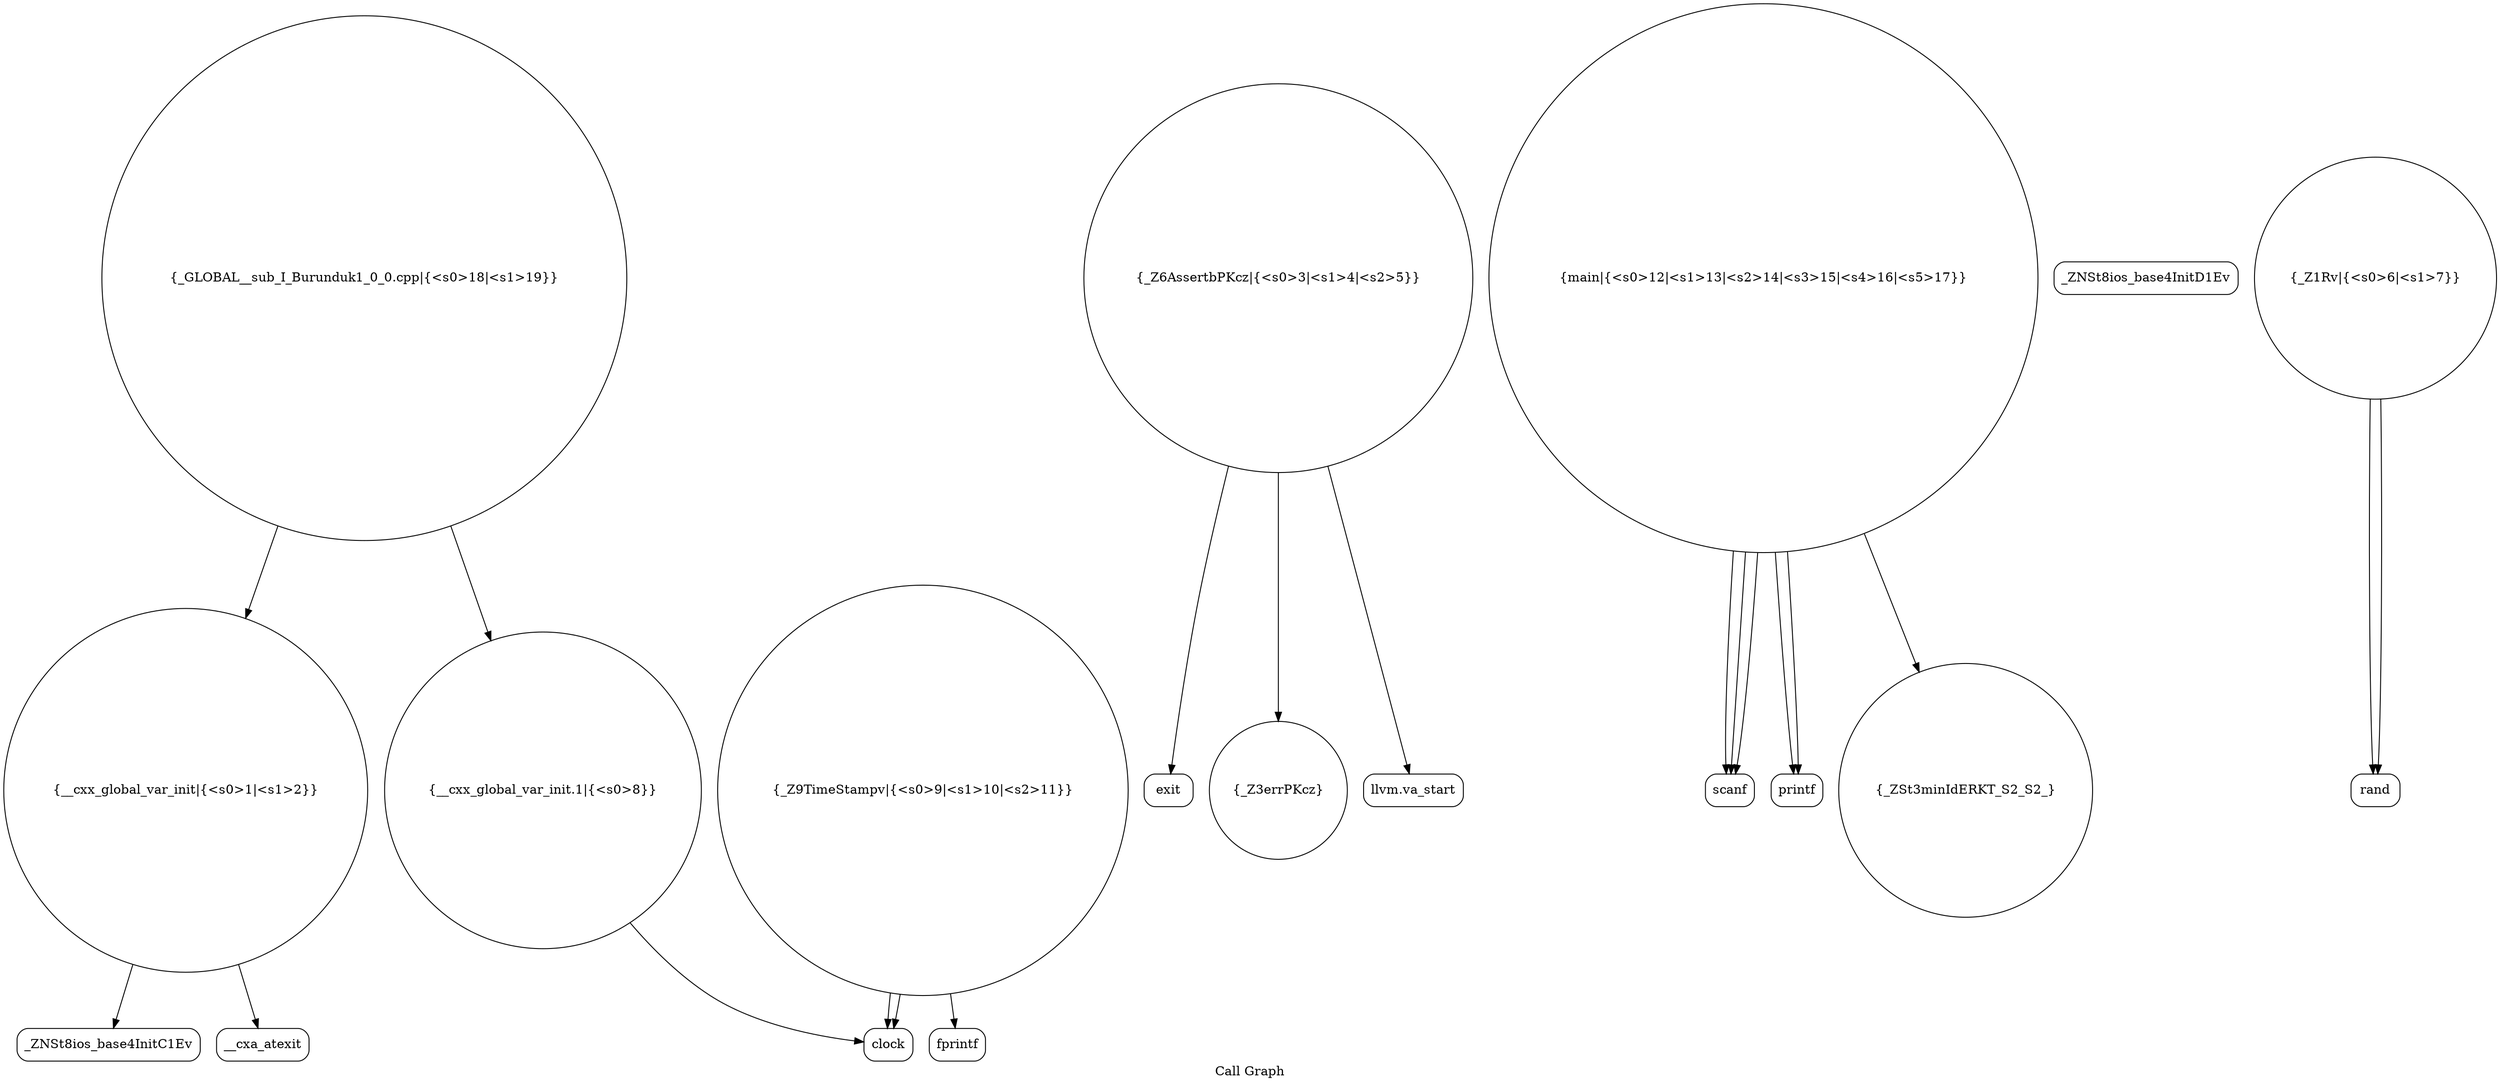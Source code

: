digraph "Call Graph" {
	label="Call Graph";

	Node0x557e639a63a0 [shape=record,shape=circle,label="{__cxx_global_var_init|{<s0>1|<s1>2}}"];
	Node0x557e639a63a0:s0 -> Node0x557e639a6830[color=black];
	Node0x557e639a63a0:s1 -> Node0x557e639a6930[color=black];
	Node0x557e639a6b30 [shape=record,shape=Mrecord,label="{exit}"];
	Node0x557e639a6eb0 [shape=record,shape=circle,label="{main|{<s0>12|<s1>13|<s2>14|<s3>15|<s4>16|<s5>17}}"];
	Node0x557e639a6eb0:s0 -> Node0x557e639a6f30[color=black];
	Node0x557e639a6eb0:s1 -> Node0x557e639a6fb0[color=black];
	Node0x557e639a6eb0:s2 -> Node0x557e639a6f30[color=black];
	Node0x557e639a6eb0:s3 -> Node0x557e639a6f30[color=black];
	Node0x557e639a6eb0:s4 -> Node0x557e639a7030[color=black];
	Node0x557e639a6eb0:s5 -> Node0x557e639a6fb0[color=black];
	Node0x557e639a68b0 [shape=record,shape=Mrecord,label="{_ZNSt8ios_base4InitD1Ev}"];
	Node0x557e639a6c30 [shape=record,shape=Mrecord,label="{rand}"];
	Node0x557e639a6fb0 [shape=record,shape=Mrecord,label="{printf}"];
	Node0x557e639a69b0 [shape=record,shape=circle,label="{_Z3errPKcz}"];
	Node0x557e639a6d30 [shape=record,shape=Mrecord,label="{clock}"];
	Node0x557e639a70b0 [shape=record,shape=circle,label="{_GLOBAL__sub_I_Burunduk1_0_0.cpp|{<s0>18|<s1>19}}"];
	Node0x557e639a70b0:s0 -> Node0x557e639a63a0[color=black];
	Node0x557e639a70b0:s1 -> Node0x557e639a6cb0[color=black];
	Node0x557e639a6ab0 [shape=record,shape=Mrecord,label="{llvm.va_start}"];
	Node0x557e639a6e30 [shape=record,shape=Mrecord,label="{fprintf}"];
	Node0x557e639a6830 [shape=record,shape=Mrecord,label="{_ZNSt8ios_base4InitC1Ev}"];
	Node0x557e639a6bb0 [shape=record,shape=circle,label="{_Z1Rv|{<s0>6|<s1>7}}"];
	Node0x557e639a6bb0:s0 -> Node0x557e639a6c30[color=black];
	Node0x557e639a6bb0:s1 -> Node0x557e639a6c30[color=black];
	Node0x557e639a6f30 [shape=record,shape=Mrecord,label="{scanf}"];
	Node0x557e639a6930 [shape=record,shape=Mrecord,label="{__cxa_atexit}"];
	Node0x557e639a6cb0 [shape=record,shape=circle,label="{__cxx_global_var_init.1|{<s0>8}}"];
	Node0x557e639a6cb0:s0 -> Node0x557e639a6d30[color=black];
	Node0x557e639a7030 [shape=record,shape=circle,label="{_ZSt3minIdERKT_S2_S2_}"];
	Node0x557e639a6a30 [shape=record,shape=circle,label="{_Z6AssertbPKcz|{<s0>3|<s1>4|<s2>5}}"];
	Node0x557e639a6a30:s0 -> Node0x557e639a6ab0[color=black];
	Node0x557e639a6a30:s1 -> Node0x557e639a69b0[color=black];
	Node0x557e639a6a30:s2 -> Node0x557e639a6b30[color=black];
	Node0x557e639a6db0 [shape=record,shape=circle,label="{_Z9TimeStampv|{<s0>9|<s1>10|<s2>11}}"];
	Node0x557e639a6db0:s0 -> Node0x557e639a6d30[color=black];
	Node0x557e639a6db0:s1 -> Node0x557e639a6e30[color=black];
	Node0x557e639a6db0:s2 -> Node0x557e639a6d30[color=black];
}
